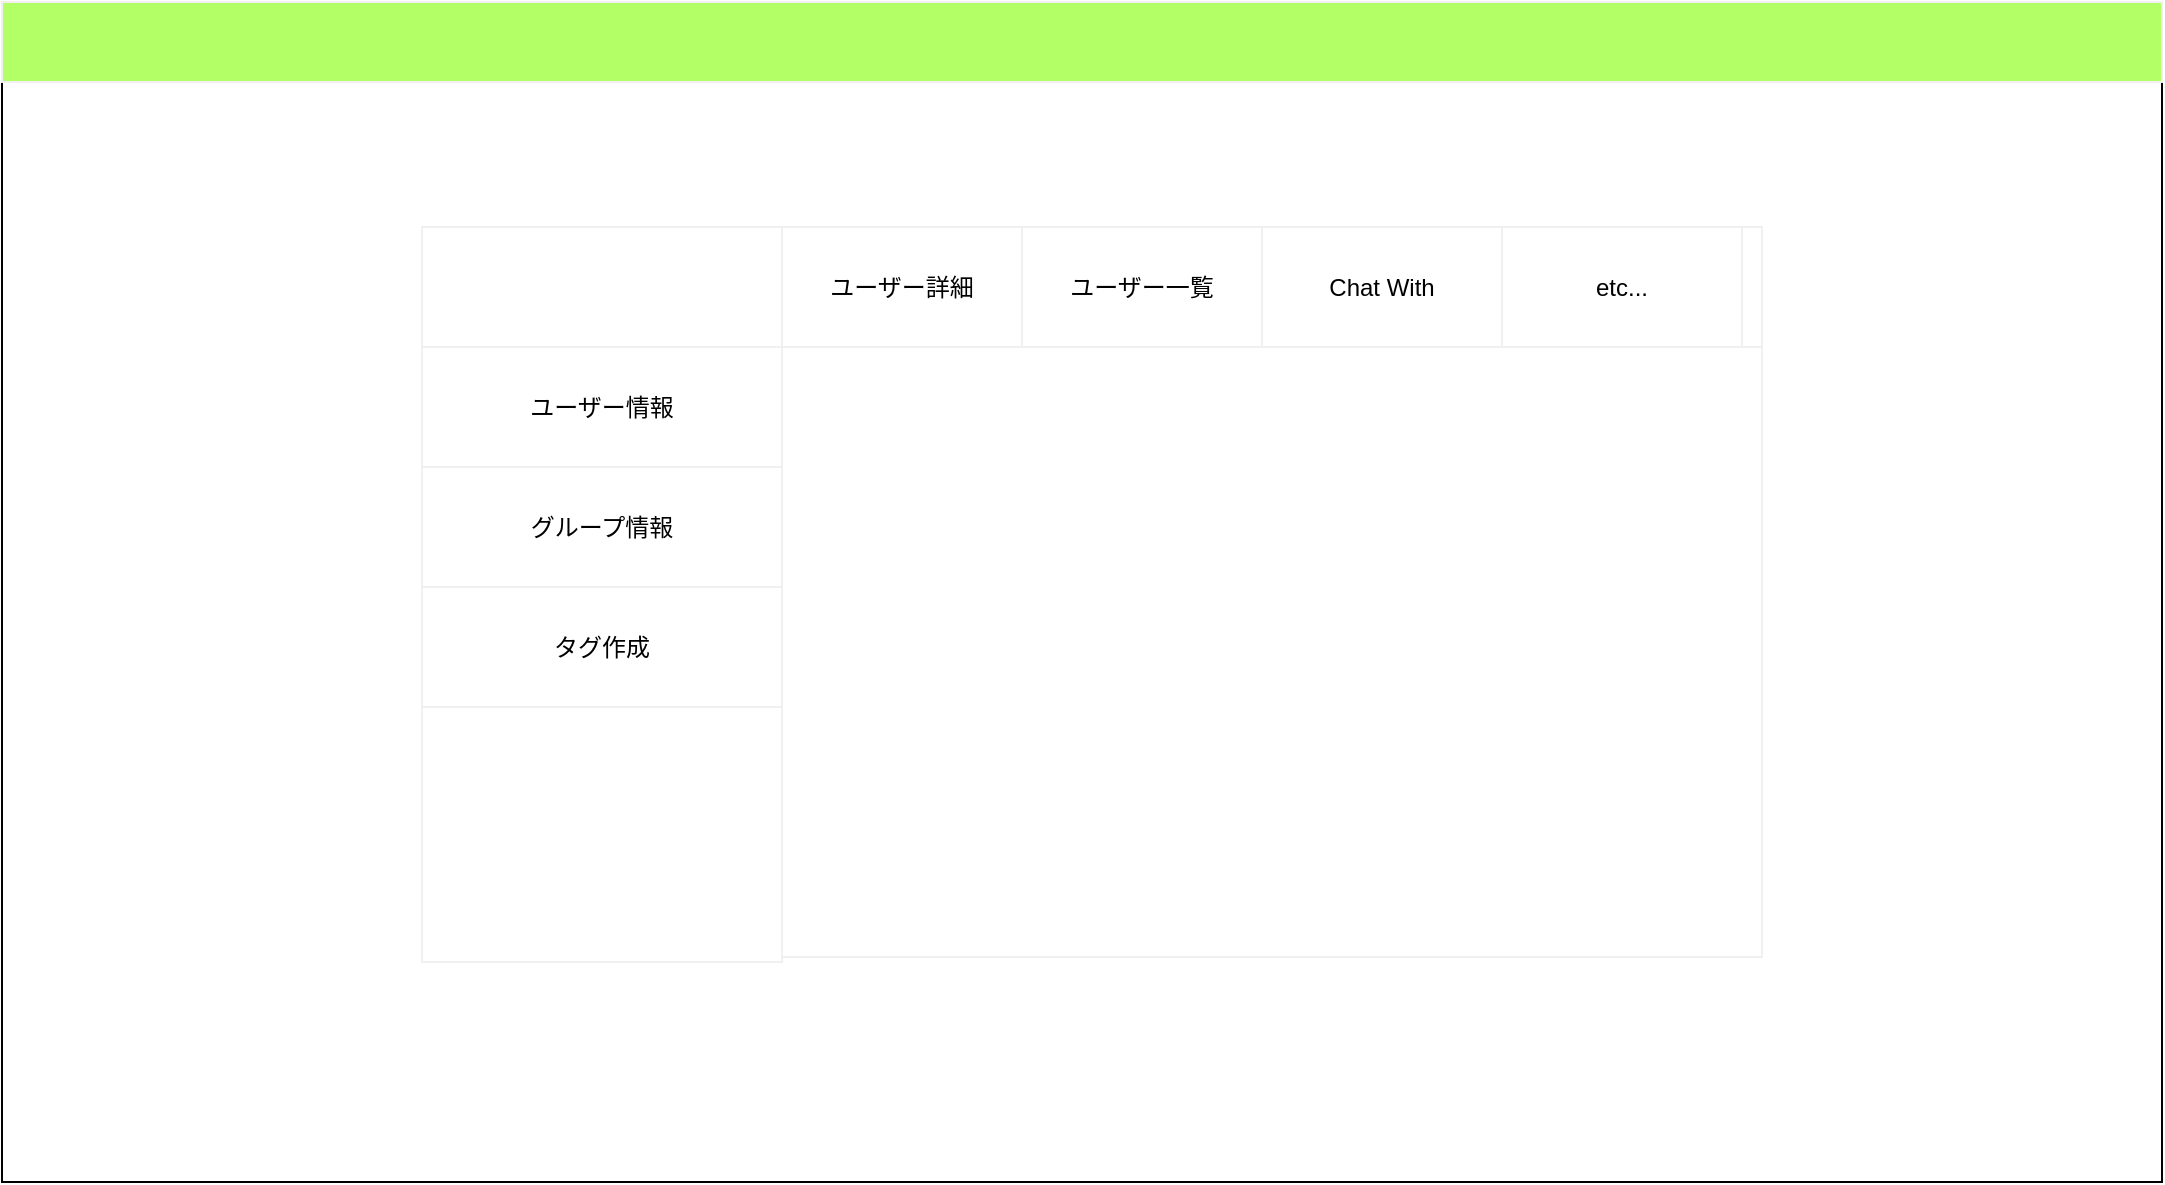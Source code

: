 <mxfile>
    <diagram id="W8hIcOMynx0n9bWwXlGW" name="ページ1">
        <mxGraphModel dx="968" dy="572" grid="1" gridSize="10" guides="1" tooltips="1" connect="1" arrows="1" fold="1" page="1" pageScale="1" pageWidth="1169" pageHeight="1654" math="0" shadow="0">
            <root>
                <mxCell id="0"/>
                <mxCell id="1" parent="0"/>
                <mxCell id="3" value="" style="rounded=0;whiteSpace=wrap;html=1;fillColor=#FFFFFF;" vertex="1" parent="1">
                    <mxGeometry x="40" y="40" width="1080" height="590" as="geometry"/>
                </mxCell>
                <mxCell id="4" value="" style="rounded=0;whiteSpace=wrap;html=1;strokeColor=#F0F0F0;fillColor=#B3FF66;" vertex="1" parent="1">
                    <mxGeometry x="40" y="40" width="1080" height="40" as="geometry"/>
                </mxCell>
                <mxCell id="5" value="" style="rounded=0;whiteSpace=wrap;html=1;strokeColor=#F0F0F0;fillColor=#FFFFFF;" vertex="1" parent="1">
                    <mxGeometry x="250" y="152.5" width="670" height="365" as="geometry"/>
                </mxCell>
                <mxCell id="6" value="" style="rounded=0;whiteSpace=wrap;html=1;strokeColor=#F0F0F0;fillColor=#FFFFFF;" vertex="1" parent="1">
                    <mxGeometry x="250" y="152.5" width="180" height="367.5" as="geometry"/>
                </mxCell>
                <mxCell id="9" value="グループ情報" style="rounded=0;whiteSpace=wrap;html=1;strokeColor=#F0F0F0;fillColor=#FFFFFF;" vertex="1" parent="1">
                    <mxGeometry x="250" y="272.5" width="180" height="60" as="geometry"/>
                </mxCell>
                <mxCell id="10" value="ユーザー情報" style="rounded=0;whiteSpace=wrap;html=1;strokeColor=#F0F0F0;fillColor=#FFFFFF;" vertex="1" parent="1">
                    <mxGeometry x="250" y="212.5" width="180" height="60" as="geometry"/>
                </mxCell>
                <mxCell id="11" value="" style="rounded=0;whiteSpace=wrap;html=1;strokeColor=#F0F0F0;fillColor=#FFFFFF;" vertex="1" parent="1">
                    <mxGeometry x="430" y="152.5" width="490" height="60" as="geometry"/>
                </mxCell>
                <mxCell id="12" value="ユーザー詳細" style="rounded=0;whiteSpace=wrap;html=1;strokeColor=#F0F0F0;fillColor=#FFFFFF;shadow=0;" vertex="1" parent="1">
                    <mxGeometry x="430" y="152.5" width="120" height="60" as="geometry"/>
                </mxCell>
                <mxCell id="13" value="ユーザー一覧&lt;span style=&quot;color: rgba(0 , 0 , 0 , 0) ; font-family: monospace ; font-size: 0px&quot;&gt;%3CmxGraphModel%3E%3Croot%3E%3CmxCell%20id%3D%220%22%2F%3E%3CmxCell%20id%3D%221%22%20parent%3D%220%22%2F%3E%3CmxCell%20id%3D%222%22%20value%3D%22%E3%83%A6%E3%83%BC%E3%82%B6%E3%83%BC%E8%A9%B3%E7%B4%B0%22%20style%3D%22rounded%3D0%3BwhiteSpace%3Dwrap%3Bhtml%3D1%3BstrokeColor%3D%23F0F0F0%3BfillColor%3D%23FFFFFF%3Bshadow%3D0%3B%22%20vertex%3D%221%22%20parent%3D%221%22%3E%3CmxGeometry%20x%3D%22430%22%20y%3D%22152.5%22%20width%3D%22120%22%20height%3D%2260%22%20as%3D%22geometry%22%2F%3E%3C%2FmxCell%3E%3C%2Froot%3E%3C%2FmxGraphModel%3E&lt;/span&gt;" style="rounded=0;whiteSpace=wrap;html=1;strokeColor=#F0F0F0;fillColor=#FFFFFF;shadow=0;" vertex="1" parent="1">
                    <mxGeometry x="550" y="152.5" width="120" height="60" as="geometry"/>
                </mxCell>
                <mxCell id="14" value="Chat With" style="rounded=0;whiteSpace=wrap;html=1;strokeColor=#F0F0F0;fillColor=#FFFFFF;shadow=0;" vertex="1" parent="1">
                    <mxGeometry x="670" y="152.5" width="120" height="60" as="geometry"/>
                </mxCell>
                <mxCell id="15" value="etc..." style="rounded=0;whiteSpace=wrap;html=1;strokeColor=#F0F0F0;fillColor=#FFFFFF;shadow=0;" vertex="1" parent="1">
                    <mxGeometry x="790" y="152.5" width="120" height="60" as="geometry"/>
                </mxCell>
                <mxCell id="16" value="タグ作成" style="rounded=0;whiteSpace=wrap;html=1;strokeColor=#F0F0F0;fillColor=#FFFFFF;" vertex="1" parent="1">
                    <mxGeometry x="250" y="332.5" width="180" height="60" as="geometry"/>
                </mxCell>
            </root>
        </mxGraphModel>
    </diagram>
</mxfile>
